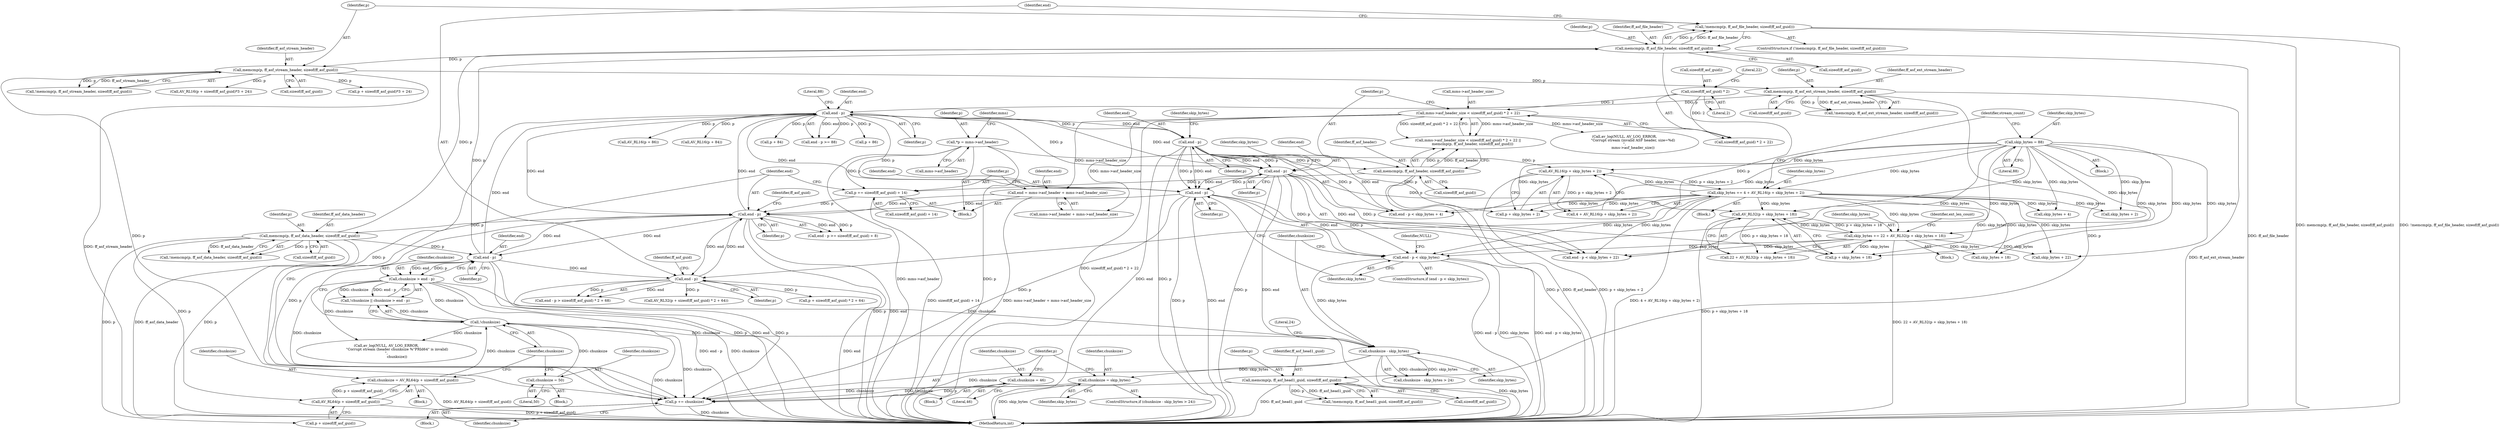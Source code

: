 digraph "0_FFmpeg_cced03dd667a5df6df8fd40d8de0bff477ee02e8@API" {
"1000211" [label="(Call,!memcmp(p, ff_asf_file_header, sizeof(ff_asf_guid)))"];
"1000212" [label="(Call,memcmp(p, ff_asf_file_header, sizeof(ff_asf_guid)))"];
"1000199" [label="(Call,end - p)"];
"1000164" [label="(Call,end - p)"];
"1000375" [label="(Call,end - p)"];
"1000367" [label="(Call,memcmp(p, ff_asf_ext_stream_header, sizeof(ff_asf_guid)))"];
"1000271" [label="(Call,memcmp(p, ff_asf_stream_header, sizeof(ff_asf_guid)))"];
"1000220" [label="(Call,end - p)"];
"1000458" [label="(Call,end - p)"];
"1000404" [label="(Call,end - p)"];
"1000433" [label="(Call,end - p)"];
"1000147" [label="(Call,end = mms->asf_header + mms->asf_header_size)"];
"1000122" [label="(Call,mms->asf_header_size < sizeof(ff_asf_guid) * 2 + 22)"];
"1000127" [label="(Call,sizeof(ff_asf_guid) * 2)"];
"1000156" [label="(Call,p += sizeof(ff_asf_guid) + 14)"];
"1000107" [label="(Call,*p = mms->asf_header)"];
"1000132" [label="(Call,memcmp(p, ff_asf_header, sizeof(ff_asf_guid)))"];
"1000490" [label="(Call,p += chunksize)"];
"1000471" [label="(Call,chunksize - skip_bytes)"];
"1000195" [label="(Call,!chunksize)"];
"1000181" [label="(Call,chunksize = 50)"];
"1000186" [label="(Call,chunksize = AV_RL64(p + sizeof(ff_asf_guid)))"];
"1000188" [label="(Call,AV_RL64(p + sizeof(ff_asf_guid)))"];
"1000175" [label="(Call,memcmp(p, ff_asf_data_header, sizeof(ff_asf_guid)))"];
"1000197" [label="(Call,chunksize > end - p)"];
"1000457" [label="(Call,end - p < skip_bytes)"];
"1000395" [label="(Call,skip_bytes = 88)"];
"1000446" [label="(Call,skip_bytes += 22 + AV_RL32(p + skip_bytes + 18))"];
"1000450" [label="(Call,AV_RL32(p + skip_bytes + 18))"];
"1000417" [label="(Call,skip_bytes += 4 + AV_RL16(p + skip_bytes + 2))"];
"1000421" [label="(Call,AV_RL16(p + skip_bytes + 2))"];
"1000487" [label="(Call,chunksize = 46)"];
"1000475" [label="(Call,chunksize = skip_bytes)"];
"1000481" [label="(Call,memcmp(p, ff_asf_head1_guid, sizeof(ff_asf_guid)))"];
"1000182" [label="(Identifier,chunksize)"];
"1000486" [label="(Block,)"];
"1000128" [label="(Call,sizeof(ff_asf_guid))"];
"1000220" [label="(Call,end - p)"];
"1000464" [label="(Identifier,NULL)"];
"1000186" [label="(Call,chunksize = AV_RL64(p + sizeof(ff_asf_guid)))"];
"1000273" [label="(Identifier,ff_asf_stream_header)"];
"1000422" [label="(Call,p + skip_bytes + 2)"];
"1000212" [label="(Call,memcmp(p, ff_asf_file_header, sizeof(ff_asf_guid)))"];
"1000270" [label="(Call,!memcmp(p, ff_asf_stream_header, sizeof(ff_asf_guid)))"];
"1000487" [label="(Call,chunksize = 46)"];
"1000117" [label="(Identifier,mms)"];
"1000213" [label="(Identifier,p)"];
"1000210" [label="(ControlStructure,if (!memcmp(p, ff_asf_file_header, sizeof(ff_asf_guid))))"];
"1000181" [label="(Call,chunksize = 50)"];
"1000219" [label="(Call,end - p > sizeof(ff_asf_guid) * 2 + 68)"];
"1000156" [label="(Call,p += sizeof(ff_asf_guid) + 14)"];
"1000271" [label="(Call,memcmp(p, ff_asf_stream_header, sizeof(ff_asf_guid)))"];
"1000390" [label="(Call,AV_RL16(p + 86))"];
"1000404" [label="(Call,end - p)"];
"1000211" [label="(Call,!memcmp(p, ff_asf_file_header, sizeof(ff_asf_guid)))"];
"1000460" [label="(Identifier,p)"];
"1000178" [label="(Call,sizeof(ff_asf_guid))"];
"1000461" [label="(Identifier,skip_bytes)"];
"1000470" [label="(Call,chunksize - skip_bytes > 24)"];
"1000195" [label="(Call,!chunksize)"];
"1000176" [label="(Identifier,p)"];
"1000132" [label="(Call,memcmp(p, ff_asf_header, sizeof(ff_asf_guid)))"];
"1000447" [label="(Identifier,skip_bytes)"];
"1000234" [label="(Call,AV_RL32(p + sizeof(ff_asf_guid) * 2 + 64))"];
"1000395" [label="(Call,skip_bytes = 88)"];
"1000484" [label="(Call,sizeof(ff_asf_guid))"];
"1000379" [label="(Block,)"];
"1000123" [label="(Call,mms->asf_header_size)"];
"1000456" [label="(ControlStructure,if (end - p < skip_bytes))"];
"1000126" [label="(Call,sizeof(ff_asf_guid) * 2 + 22)"];
"1000495" [label="(MethodReturn,int)"];
"1000401" [label="(Block,)"];
"1000473" [label="(Identifier,skip_bytes)"];
"1000177" [label="(Identifier,ff_asf_data_header)"];
"1000367" [label="(Call,memcmp(p, ff_asf_ext_stream_header, sizeof(ff_asf_guid)))"];
"1000446" [label="(Call,skip_bytes += 22 + AV_RL32(p + skip_bytes + 18))"];
"1000215" [label="(Call,sizeof(ff_asf_guid))"];
"1000483" [label="(Identifier,ff_asf_head1_guid)"];
"1000458" [label="(Call,end - p)"];
"1000109" [label="(Call,mms->asf_header)"];
"1000171" [label="(Block,)"];
"1000189" [label="(Call,p + sizeof(ff_asf_guid))"];
"1000453" [label="(Call,skip_bytes + 18)"];
"1000432" [label="(Call,end - p < skip_bytes + 22)"];
"1000406" [label="(Identifier,p)"];
"1000164" [label="(Call,end - p)"];
"1000457" [label="(Call,end - p < skip_bytes)"];
"1000169" [label="(Identifier,ff_asf_guid)"];
"1000492" [label="(Identifier,chunksize)"];
"1000200" [label="(Identifier,end)"];
"1000488" [label="(Identifier,chunksize)"];
"1000477" [label="(Identifier,skip_bytes)"];
"1000375" [label="(Call,end - p)"];
"1000489" [label="(Literal,46)"];
"1000433" [label="(Call,end - p)"];
"1000451" [label="(Call,p + skip_bytes + 18)"];
"1000407" [label="(Call,skip_bytes + 4)"];
"1000149" [label="(Call,mms->asf_header + mms->asf_header_size)"];
"1000400" [label="(Identifier,stream_count)"];
"1000272" [label="(Identifier,p)"];
"1000383" [label="(Call,AV_RL16(p + 84))"];
"1000226" [label="(Identifier,ff_asf_guid)"];
"1000405" [label="(Identifier,end)"];
"1000378" [label="(Literal,88)"];
"1000436" [label="(Call,skip_bytes + 22)"];
"1000279" [label="(Call,AV_RL16(p + sizeof(ff_asf_guid)*3 + 24))"];
"1000482" [label="(Identifier,p)"];
"1000175" [label="(Call,memcmp(p, ff_asf_data_header, sizeof(ff_asf_guid)))"];
"1000370" [label="(Call,sizeof(ff_asf_guid))"];
"1000437" [label="(Identifier,skip_bytes)"];
"1000490" [label="(Call,p += chunksize)"];
"1000491" [label="(Identifier,p)"];
"1000475" [label="(Call,chunksize = skip_bytes)"];
"1000122" [label="(Call,mms->asf_header_size < sizeof(ff_asf_guid) * 2 + 22)"];
"1000130" [label="(Literal,2)"];
"1000222" [label="(Identifier,p)"];
"1000448" [label="(Call,22 + AV_RL32(p + skip_bytes + 18))"];
"1000157" [label="(Identifier,p)"];
"1000474" [label="(Literal,24)"];
"1000480" [label="(Call,!memcmp(p, ff_asf_head1_guid, sizeof(ff_asf_guid)))"];
"1000148" [label="(Identifier,end)"];
"1000147" [label="(Call,end = mms->asf_header + mms->asf_header_size)"];
"1000108" [label="(Identifier,p)"];
"1000376" [label="(Identifier,end)"];
"1000183" [label="(Literal,50)"];
"1000133" [label="(Identifier,p)"];
"1000131" [label="(Literal,22)"];
"1000107" [label="(Call,*p = mms->asf_header)"];
"1000127" [label="(Call,sizeof(ff_asf_guid) * 2)"];
"1000421" [label="(Call,AV_RL16(p + skip_bytes + 2))"];
"1000476" [label="(Identifier,chunksize)"];
"1000368" [label="(Identifier,p)"];
"1000274" [label="(Call,sizeof(ff_asf_guid))"];
"1000280" [label="(Call,p + sizeof(ff_asf_guid)*3 + 24)"];
"1000408" [label="(Identifier,skip_bytes)"];
"1000134" [label="(Identifier,ff_asf_header)"];
"1000174" [label="(Call,!memcmp(p, ff_asf_data_header, sizeof(ff_asf_guid)))"];
"1000417" [label="(Call,skip_bytes += 4 + AV_RL16(p + skip_bytes + 2))"];
"1000105" [label="(Block,)"];
"1000158" [label="(Call,sizeof(ff_asf_guid) + 14)"];
"1000403" [label="(Call,end - p < skip_bytes + 4)"];
"1000121" [label="(Call,mms->asf_header_size < sizeof(ff_asf_guid) * 2 + 22 ||\n        memcmp(p, ff_asf_header, sizeof(ff_asf_guid)))"];
"1000384" [label="(Call,p + 84)"];
"1000369" [label="(Identifier,ff_asf_ext_stream_header)"];
"1000481" [label="(Call,memcmp(p, ff_asf_head1_guid, sizeof(ff_asf_guid)))"];
"1000197" [label="(Call,chunksize > end - p)"];
"1000166" [label="(Identifier,p)"];
"1000188" [label="(Call,AV_RL64(p + sizeof(ff_asf_guid)))"];
"1000198" [label="(Identifier,chunksize)"];
"1000196" [label="(Identifier,chunksize)"];
"1000374" [label="(Call,end - p >= 88)"];
"1000221" [label="(Identifier,end)"];
"1000424" [label="(Call,skip_bytes + 2)"];
"1000194" [label="(Call,!chunksize || chunksize > end - p)"];
"1000180" [label="(Block,)"];
"1000165" [label="(Identifier,end)"];
"1000471" [label="(Call,chunksize - skip_bytes)"];
"1000418" [label="(Identifier,skip_bytes)"];
"1000138" [label="(Call,av_log(NULL, AV_LOG_ERROR,\n               \"Corrupt stream (invalid ASF header, size=%d)\n\",\n               mms->asf_header_size))"];
"1000214" [label="(Identifier,ff_asf_file_header)"];
"1000135" [label="(Call,sizeof(ff_asf_guid))"];
"1000203" [label="(Call,av_log(NULL, AV_LOG_ERROR,\n                   \"Corrupt stream (header chunksize %\"PRId64\" is invalid)\n\",\n                   chunksize))"];
"1000391" [label="(Call,p + 86)"];
"1000419" [label="(Call,4 + AV_RL16(p + skip_bytes + 2))"];
"1000396" [label="(Identifier,skip_bytes)"];
"1000472" [label="(Identifier,chunksize)"];
"1000187" [label="(Identifier,chunksize)"];
"1000377" [label="(Identifier,p)"];
"1000429" [label="(Identifier,ext_len_count)"];
"1000163" [label="(Call,end - p >= sizeof(ff_asf_guid) + 8)"];
"1000235" [label="(Call,p + sizeof(ff_asf_guid) * 2 + 64)"];
"1000397" [label="(Literal,88)"];
"1000201" [label="(Identifier,p)"];
"1000434" [label="(Identifier,end)"];
"1000450" [label="(Call,AV_RL32(p + skip_bytes + 18))"];
"1000430" [label="(Block,)"];
"1000469" [label="(ControlStructure,if (chunksize - skip_bytes > 24))"];
"1000459" [label="(Identifier,end)"];
"1000185" [label="(Block,)"];
"1000199" [label="(Call,end - p)"];
"1000435" [label="(Identifier,p)"];
"1000366" [label="(Call,!memcmp(p, ff_asf_ext_stream_header, sizeof(ff_asf_guid)))"];
"1000211" -> "1000210"  [label="AST: "];
"1000211" -> "1000212"  [label="CFG: "];
"1000212" -> "1000211"  [label="AST: "];
"1000221" -> "1000211"  [label="CFG: "];
"1000272" -> "1000211"  [label="CFG: "];
"1000211" -> "1000495"  [label="DDG: memcmp(p, ff_asf_file_header, sizeof(ff_asf_guid))"];
"1000211" -> "1000495"  [label="DDG: !memcmp(p, ff_asf_file_header, sizeof(ff_asf_guid))"];
"1000212" -> "1000211"  [label="DDG: p"];
"1000212" -> "1000211"  [label="DDG: ff_asf_file_header"];
"1000212" -> "1000215"  [label="CFG: "];
"1000213" -> "1000212"  [label="AST: "];
"1000214" -> "1000212"  [label="AST: "];
"1000215" -> "1000212"  [label="AST: "];
"1000212" -> "1000495"  [label="DDG: ff_asf_file_header"];
"1000199" -> "1000212"  [label="DDG: p"];
"1000175" -> "1000212"  [label="DDG: p"];
"1000212" -> "1000220"  [label="DDG: p"];
"1000212" -> "1000271"  [label="DDG: p"];
"1000199" -> "1000197"  [label="AST: "];
"1000199" -> "1000201"  [label="CFG: "];
"1000200" -> "1000199"  [label="AST: "];
"1000201" -> "1000199"  [label="AST: "];
"1000197" -> "1000199"  [label="CFG: "];
"1000199" -> "1000495"  [label="DDG: p"];
"1000199" -> "1000495"  [label="DDG: end"];
"1000199" -> "1000164"  [label="DDG: end"];
"1000199" -> "1000197"  [label="DDG: end"];
"1000199" -> "1000197"  [label="DDG: p"];
"1000164" -> "1000199"  [label="DDG: end"];
"1000175" -> "1000199"  [label="DDG: p"];
"1000199" -> "1000220"  [label="DDG: end"];
"1000199" -> "1000375"  [label="DDG: end"];
"1000164" -> "1000163"  [label="AST: "];
"1000164" -> "1000166"  [label="CFG: "];
"1000165" -> "1000164"  [label="AST: "];
"1000166" -> "1000164"  [label="AST: "];
"1000169" -> "1000164"  [label="CFG: "];
"1000164" -> "1000495"  [label="DDG: p"];
"1000164" -> "1000495"  [label="DDG: end"];
"1000164" -> "1000163"  [label="DDG: end"];
"1000164" -> "1000163"  [label="DDG: p"];
"1000375" -> "1000164"  [label="DDG: end"];
"1000220" -> "1000164"  [label="DDG: end"];
"1000458" -> "1000164"  [label="DDG: end"];
"1000147" -> "1000164"  [label="DDG: end"];
"1000156" -> "1000164"  [label="DDG: p"];
"1000490" -> "1000164"  [label="DDG: p"];
"1000164" -> "1000175"  [label="DDG: p"];
"1000164" -> "1000220"  [label="DDG: end"];
"1000164" -> "1000375"  [label="DDG: end"];
"1000375" -> "1000374"  [label="AST: "];
"1000375" -> "1000377"  [label="CFG: "];
"1000376" -> "1000375"  [label="AST: "];
"1000377" -> "1000375"  [label="AST: "];
"1000378" -> "1000375"  [label="CFG: "];
"1000375" -> "1000374"  [label="DDG: end"];
"1000375" -> "1000374"  [label="DDG: p"];
"1000367" -> "1000375"  [label="DDG: p"];
"1000375" -> "1000383"  [label="DDG: p"];
"1000375" -> "1000384"  [label="DDG: p"];
"1000375" -> "1000390"  [label="DDG: p"];
"1000375" -> "1000391"  [label="DDG: p"];
"1000375" -> "1000404"  [label="DDG: end"];
"1000375" -> "1000404"  [label="DDG: p"];
"1000375" -> "1000433"  [label="DDG: end"];
"1000375" -> "1000433"  [label="DDG: p"];
"1000375" -> "1000458"  [label="DDG: end"];
"1000375" -> "1000458"  [label="DDG: p"];
"1000375" -> "1000490"  [label="DDG: p"];
"1000367" -> "1000366"  [label="AST: "];
"1000367" -> "1000370"  [label="CFG: "];
"1000368" -> "1000367"  [label="AST: "];
"1000369" -> "1000367"  [label="AST: "];
"1000370" -> "1000367"  [label="AST: "];
"1000366" -> "1000367"  [label="CFG: "];
"1000367" -> "1000495"  [label="DDG: ff_asf_ext_stream_header"];
"1000367" -> "1000366"  [label="DDG: p"];
"1000367" -> "1000366"  [label="DDG: ff_asf_ext_stream_header"];
"1000271" -> "1000367"  [label="DDG: p"];
"1000367" -> "1000481"  [label="DDG: p"];
"1000271" -> "1000270"  [label="AST: "];
"1000271" -> "1000274"  [label="CFG: "];
"1000272" -> "1000271"  [label="AST: "];
"1000273" -> "1000271"  [label="AST: "];
"1000274" -> "1000271"  [label="AST: "];
"1000270" -> "1000271"  [label="CFG: "];
"1000271" -> "1000495"  [label="DDG: ff_asf_stream_header"];
"1000271" -> "1000270"  [label="DDG: p"];
"1000271" -> "1000270"  [label="DDG: ff_asf_stream_header"];
"1000271" -> "1000279"  [label="DDG: p"];
"1000271" -> "1000280"  [label="DDG: p"];
"1000271" -> "1000490"  [label="DDG: p"];
"1000220" -> "1000219"  [label="AST: "];
"1000220" -> "1000222"  [label="CFG: "];
"1000221" -> "1000220"  [label="AST: "];
"1000222" -> "1000220"  [label="AST: "];
"1000226" -> "1000220"  [label="CFG: "];
"1000220" -> "1000495"  [label="DDG: end"];
"1000220" -> "1000219"  [label="DDG: end"];
"1000220" -> "1000219"  [label="DDG: p"];
"1000220" -> "1000234"  [label="DDG: p"];
"1000220" -> "1000235"  [label="DDG: p"];
"1000220" -> "1000490"  [label="DDG: p"];
"1000458" -> "1000457"  [label="AST: "];
"1000458" -> "1000460"  [label="CFG: "];
"1000459" -> "1000458"  [label="AST: "];
"1000460" -> "1000458"  [label="AST: "];
"1000461" -> "1000458"  [label="CFG: "];
"1000458" -> "1000495"  [label="DDG: p"];
"1000458" -> "1000495"  [label="DDG: end"];
"1000458" -> "1000457"  [label="DDG: end"];
"1000458" -> "1000457"  [label="DDG: p"];
"1000404" -> "1000458"  [label="DDG: end"];
"1000404" -> "1000458"  [label="DDG: p"];
"1000433" -> "1000458"  [label="DDG: end"];
"1000433" -> "1000458"  [label="DDG: p"];
"1000458" -> "1000490"  [label="DDG: p"];
"1000404" -> "1000403"  [label="AST: "];
"1000404" -> "1000406"  [label="CFG: "];
"1000405" -> "1000404"  [label="AST: "];
"1000406" -> "1000404"  [label="AST: "];
"1000408" -> "1000404"  [label="CFG: "];
"1000404" -> "1000495"  [label="DDG: end"];
"1000404" -> "1000495"  [label="DDG: p"];
"1000404" -> "1000403"  [label="DDG: end"];
"1000404" -> "1000403"  [label="DDG: p"];
"1000404" -> "1000421"  [label="DDG: p"];
"1000404" -> "1000422"  [label="DDG: p"];
"1000404" -> "1000433"  [label="DDG: end"];
"1000404" -> "1000433"  [label="DDG: p"];
"1000433" -> "1000432"  [label="AST: "];
"1000433" -> "1000435"  [label="CFG: "];
"1000434" -> "1000433"  [label="AST: "];
"1000435" -> "1000433"  [label="AST: "];
"1000437" -> "1000433"  [label="CFG: "];
"1000433" -> "1000495"  [label="DDG: end"];
"1000433" -> "1000495"  [label="DDG: p"];
"1000433" -> "1000432"  [label="DDG: end"];
"1000433" -> "1000432"  [label="DDG: p"];
"1000433" -> "1000450"  [label="DDG: p"];
"1000433" -> "1000451"  [label="DDG: p"];
"1000147" -> "1000105"  [label="AST: "];
"1000147" -> "1000149"  [label="CFG: "];
"1000148" -> "1000147"  [label="AST: "];
"1000149" -> "1000147"  [label="AST: "];
"1000157" -> "1000147"  [label="CFG: "];
"1000147" -> "1000495"  [label="DDG: mms->asf_header + mms->asf_header_size"];
"1000122" -> "1000147"  [label="DDG: mms->asf_header_size"];
"1000122" -> "1000121"  [label="AST: "];
"1000122" -> "1000126"  [label="CFG: "];
"1000123" -> "1000122"  [label="AST: "];
"1000126" -> "1000122"  [label="AST: "];
"1000133" -> "1000122"  [label="CFG: "];
"1000121" -> "1000122"  [label="CFG: "];
"1000122" -> "1000495"  [label="DDG: sizeof(ff_asf_guid) * 2 + 22"];
"1000122" -> "1000121"  [label="DDG: mms->asf_header_size"];
"1000122" -> "1000121"  [label="DDG: sizeof(ff_asf_guid) * 2 + 22"];
"1000127" -> "1000122"  [label="DDG: 2"];
"1000122" -> "1000138"  [label="DDG: mms->asf_header_size"];
"1000122" -> "1000149"  [label="DDG: mms->asf_header_size"];
"1000127" -> "1000126"  [label="AST: "];
"1000127" -> "1000130"  [label="CFG: "];
"1000128" -> "1000127"  [label="AST: "];
"1000130" -> "1000127"  [label="AST: "];
"1000131" -> "1000127"  [label="CFG: "];
"1000127" -> "1000126"  [label="DDG: 2"];
"1000156" -> "1000105"  [label="AST: "];
"1000156" -> "1000158"  [label="CFG: "];
"1000157" -> "1000156"  [label="AST: "];
"1000158" -> "1000156"  [label="AST: "];
"1000165" -> "1000156"  [label="CFG: "];
"1000156" -> "1000495"  [label="DDG: sizeof(ff_asf_guid) + 14"];
"1000107" -> "1000156"  [label="DDG: p"];
"1000132" -> "1000156"  [label="DDG: p"];
"1000107" -> "1000105"  [label="AST: "];
"1000107" -> "1000109"  [label="CFG: "];
"1000108" -> "1000107"  [label="AST: "];
"1000109" -> "1000107"  [label="AST: "];
"1000117" -> "1000107"  [label="CFG: "];
"1000107" -> "1000495"  [label="DDG: p"];
"1000107" -> "1000495"  [label="DDG: mms->asf_header"];
"1000107" -> "1000132"  [label="DDG: p"];
"1000132" -> "1000121"  [label="AST: "];
"1000132" -> "1000135"  [label="CFG: "];
"1000133" -> "1000132"  [label="AST: "];
"1000134" -> "1000132"  [label="AST: "];
"1000135" -> "1000132"  [label="AST: "];
"1000121" -> "1000132"  [label="CFG: "];
"1000132" -> "1000495"  [label="DDG: ff_asf_header"];
"1000132" -> "1000495"  [label="DDG: p"];
"1000132" -> "1000121"  [label="DDG: p"];
"1000132" -> "1000121"  [label="DDG: ff_asf_header"];
"1000490" -> "1000171"  [label="AST: "];
"1000490" -> "1000492"  [label="CFG: "];
"1000491" -> "1000490"  [label="AST: "];
"1000492" -> "1000490"  [label="AST: "];
"1000165" -> "1000490"  [label="CFG: "];
"1000490" -> "1000495"  [label="DDG: chunksize"];
"1000471" -> "1000490"  [label="DDG: chunksize"];
"1000487" -> "1000490"  [label="DDG: chunksize"];
"1000475" -> "1000490"  [label="DDG: chunksize"];
"1000195" -> "1000490"  [label="DDG: chunksize"];
"1000197" -> "1000490"  [label="DDG: chunksize"];
"1000481" -> "1000490"  [label="DDG: p"];
"1000471" -> "1000470"  [label="AST: "];
"1000471" -> "1000473"  [label="CFG: "];
"1000472" -> "1000471"  [label="AST: "];
"1000473" -> "1000471"  [label="AST: "];
"1000474" -> "1000471"  [label="CFG: "];
"1000471" -> "1000495"  [label="DDG: skip_bytes"];
"1000471" -> "1000470"  [label="DDG: chunksize"];
"1000471" -> "1000470"  [label="DDG: skip_bytes"];
"1000195" -> "1000471"  [label="DDG: chunksize"];
"1000197" -> "1000471"  [label="DDG: chunksize"];
"1000457" -> "1000471"  [label="DDG: skip_bytes"];
"1000471" -> "1000475"  [label="DDG: skip_bytes"];
"1000195" -> "1000194"  [label="AST: "];
"1000195" -> "1000196"  [label="CFG: "];
"1000196" -> "1000195"  [label="AST: "];
"1000198" -> "1000195"  [label="CFG: "];
"1000194" -> "1000195"  [label="CFG: "];
"1000195" -> "1000495"  [label="DDG: chunksize"];
"1000195" -> "1000194"  [label="DDG: chunksize"];
"1000181" -> "1000195"  [label="DDG: chunksize"];
"1000186" -> "1000195"  [label="DDG: chunksize"];
"1000195" -> "1000197"  [label="DDG: chunksize"];
"1000195" -> "1000203"  [label="DDG: chunksize"];
"1000181" -> "1000180"  [label="AST: "];
"1000181" -> "1000183"  [label="CFG: "];
"1000182" -> "1000181"  [label="AST: "];
"1000183" -> "1000181"  [label="AST: "];
"1000196" -> "1000181"  [label="CFG: "];
"1000186" -> "1000185"  [label="AST: "];
"1000186" -> "1000188"  [label="CFG: "];
"1000187" -> "1000186"  [label="AST: "];
"1000188" -> "1000186"  [label="AST: "];
"1000196" -> "1000186"  [label="CFG: "];
"1000186" -> "1000495"  [label="DDG: AV_RL64(p + sizeof(ff_asf_guid))"];
"1000188" -> "1000186"  [label="DDG: p + sizeof(ff_asf_guid)"];
"1000188" -> "1000189"  [label="CFG: "];
"1000189" -> "1000188"  [label="AST: "];
"1000188" -> "1000495"  [label="DDG: p + sizeof(ff_asf_guid)"];
"1000175" -> "1000188"  [label="DDG: p"];
"1000175" -> "1000174"  [label="AST: "];
"1000175" -> "1000178"  [label="CFG: "];
"1000176" -> "1000175"  [label="AST: "];
"1000177" -> "1000175"  [label="AST: "];
"1000178" -> "1000175"  [label="AST: "];
"1000174" -> "1000175"  [label="CFG: "];
"1000175" -> "1000495"  [label="DDG: p"];
"1000175" -> "1000495"  [label="DDG: ff_asf_data_header"];
"1000175" -> "1000174"  [label="DDG: p"];
"1000175" -> "1000174"  [label="DDG: ff_asf_data_header"];
"1000175" -> "1000189"  [label="DDG: p"];
"1000197" -> "1000194"  [label="AST: "];
"1000198" -> "1000197"  [label="AST: "];
"1000194" -> "1000197"  [label="CFG: "];
"1000197" -> "1000495"  [label="DDG: end - p"];
"1000197" -> "1000495"  [label="DDG: chunksize"];
"1000197" -> "1000194"  [label="DDG: chunksize"];
"1000197" -> "1000194"  [label="DDG: end - p"];
"1000197" -> "1000203"  [label="DDG: chunksize"];
"1000457" -> "1000456"  [label="AST: "];
"1000457" -> "1000461"  [label="CFG: "];
"1000461" -> "1000457"  [label="AST: "];
"1000464" -> "1000457"  [label="CFG: "];
"1000472" -> "1000457"  [label="CFG: "];
"1000457" -> "1000495"  [label="DDG: skip_bytes"];
"1000457" -> "1000495"  [label="DDG: end - p < skip_bytes"];
"1000457" -> "1000495"  [label="DDG: end - p"];
"1000395" -> "1000457"  [label="DDG: skip_bytes"];
"1000446" -> "1000457"  [label="DDG: skip_bytes"];
"1000417" -> "1000457"  [label="DDG: skip_bytes"];
"1000395" -> "1000379"  [label="AST: "];
"1000395" -> "1000397"  [label="CFG: "];
"1000396" -> "1000395"  [label="AST: "];
"1000397" -> "1000395"  [label="AST: "];
"1000400" -> "1000395"  [label="CFG: "];
"1000395" -> "1000403"  [label="DDG: skip_bytes"];
"1000395" -> "1000407"  [label="DDG: skip_bytes"];
"1000395" -> "1000417"  [label="DDG: skip_bytes"];
"1000395" -> "1000421"  [label="DDG: skip_bytes"];
"1000395" -> "1000422"  [label="DDG: skip_bytes"];
"1000395" -> "1000424"  [label="DDG: skip_bytes"];
"1000395" -> "1000432"  [label="DDG: skip_bytes"];
"1000395" -> "1000436"  [label="DDG: skip_bytes"];
"1000395" -> "1000446"  [label="DDG: skip_bytes"];
"1000395" -> "1000450"  [label="DDG: skip_bytes"];
"1000395" -> "1000451"  [label="DDG: skip_bytes"];
"1000395" -> "1000453"  [label="DDG: skip_bytes"];
"1000446" -> "1000430"  [label="AST: "];
"1000446" -> "1000448"  [label="CFG: "];
"1000447" -> "1000446"  [label="AST: "];
"1000448" -> "1000446"  [label="AST: "];
"1000429" -> "1000446"  [label="CFG: "];
"1000446" -> "1000495"  [label="DDG: 22 + AV_RL32(p + skip_bytes + 18)"];
"1000446" -> "1000432"  [label="DDG: skip_bytes"];
"1000446" -> "1000436"  [label="DDG: skip_bytes"];
"1000450" -> "1000446"  [label="DDG: p + skip_bytes + 18"];
"1000417" -> "1000446"  [label="DDG: skip_bytes"];
"1000446" -> "1000450"  [label="DDG: skip_bytes"];
"1000446" -> "1000451"  [label="DDG: skip_bytes"];
"1000446" -> "1000453"  [label="DDG: skip_bytes"];
"1000450" -> "1000448"  [label="AST: "];
"1000450" -> "1000451"  [label="CFG: "];
"1000451" -> "1000450"  [label="AST: "];
"1000448" -> "1000450"  [label="CFG: "];
"1000450" -> "1000495"  [label="DDG: p + skip_bytes + 18"];
"1000450" -> "1000448"  [label="DDG: p + skip_bytes + 18"];
"1000417" -> "1000450"  [label="DDG: skip_bytes"];
"1000417" -> "1000401"  [label="AST: "];
"1000417" -> "1000419"  [label="CFG: "];
"1000418" -> "1000417"  [label="AST: "];
"1000419" -> "1000417"  [label="AST: "];
"1000400" -> "1000417"  [label="CFG: "];
"1000417" -> "1000495"  [label="DDG: 4 + AV_RL16(p + skip_bytes + 2)"];
"1000417" -> "1000403"  [label="DDG: skip_bytes"];
"1000417" -> "1000407"  [label="DDG: skip_bytes"];
"1000421" -> "1000417"  [label="DDG: p + skip_bytes + 2"];
"1000417" -> "1000421"  [label="DDG: skip_bytes"];
"1000417" -> "1000422"  [label="DDG: skip_bytes"];
"1000417" -> "1000424"  [label="DDG: skip_bytes"];
"1000417" -> "1000432"  [label="DDG: skip_bytes"];
"1000417" -> "1000436"  [label="DDG: skip_bytes"];
"1000417" -> "1000451"  [label="DDG: skip_bytes"];
"1000417" -> "1000453"  [label="DDG: skip_bytes"];
"1000421" -> "1000419"  [label="AST: "];
"1000421" -> "1000422"  [label="CFG: "];
"1000422" -> "1000421"  [label="AST: "];
"1000419" -> "1000421"  [label="CFG: "];
"1000421" -> "1000495"  [label="DDG: p + skip_bytes + 2"];
"1000421" -> "1000419"  [label="DDG: p + skip_bytes + 2"];
"1000487" -> "1000486"  [label="AST: "];
"1000487" -> "1000489"  [label="CFG: "];
"1000488" -> "1000487"  [label="AST: "];
"1000489" -> "1000487"  [label="AST: "];
"1000491" -> "1000487"  [label="CFG: "];
"1000475" -> "1000469"  [label="AST: "];
"1000475" -> "1000477"  [label="CFG: "];
"1000476" -> "1000475"  [label="AST: "];
"1000477" -> "1000475"  [label="AST: "];
"1000491" -> "1000475"  [label="CFG: "];
"1000475" -> "1000495"  [label="DDG: skip_bytes"];
"1000481" -> "1000480"  [label="AST: "];
"1000481" -> "1000484"  [label="CFG: "];
"1000482" -> "1000481"  [label="AST: "];
"1000483" -> "1000481"  [label="AST: "];
"1000484" -> "1000481"  [label="AST: "];
"1000480" -> "1000481"  [label="CFG: "];
"1000481" -> "1000495"  [label="DDG: ff_asf_head1_guid"];
"1000481" -> "1000480"  [label="DDG: p"];
"1000481" -> "1000480"  [label="DDG: ff_asf_head1_guid"];
}
